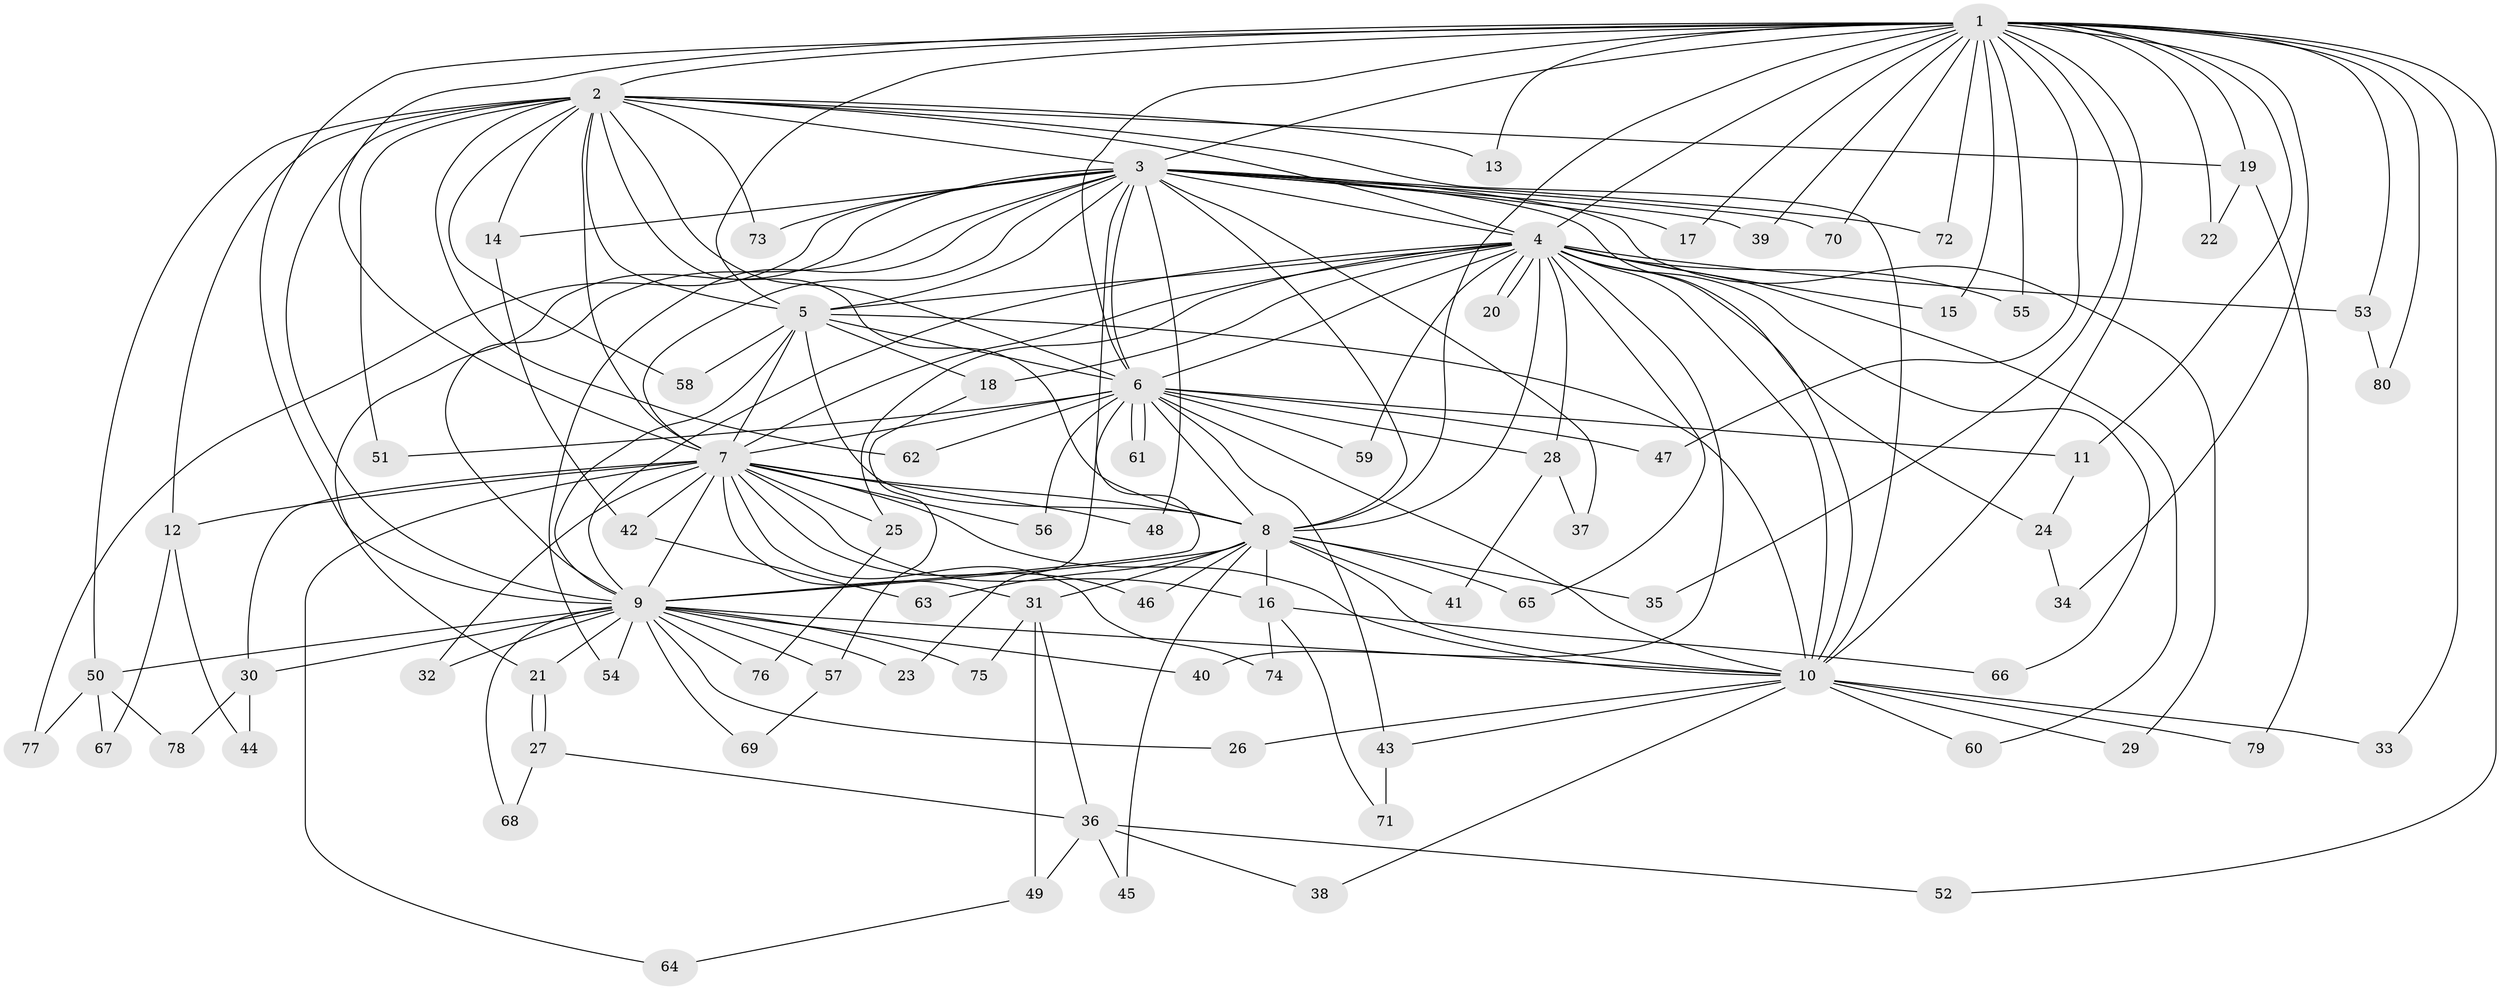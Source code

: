 // coarse degree distribution, {15: 0.020833333333333332, 2: 0.5, 1: 0.2708333333333333, 3: 0.125, 11: 0.020833333333333332, 6: 0.020833333333333332, 21: 0.020833333333333332, 28: 0.020833333333333332}
// Generated by graph-tools (version 1.1) at 2025/49/03/04/25 21:49:50]
// undirected, 80 vertices, 185 edges
graph export_dot {
graph [start="1"]
  node [color=gray90,style=filled];
  1;
  2;
  3;
  4;
  5;
  6;
  7;
  8;
  9;
  10;
  11;
  12;
  13;
  14;
  15;
  16;
  17;
  18;
  19;
  20;
  21;
  22;
  23;
  24;
  25;
  26;
  27;
  28;
  29;
  30;
  31;
  32;
  33;
  34;
  35;
  36;
  37;
  38;
  39;
  40;
  41;
  42;
  43;
  44;
  45;
  46;
  47;
  48;
  49;
  50;
  51;
  52;
  53;
  54;
  55;
  56;
  57;
  58;
  59;
  60;
  61;
  62;
  63;
  64;
  65;
  66;
  67;
  68;
  69;
  70;
  71;
  72;
  73;
  74;
  75;
  76;
  77;
  78;
  79;
  80;
  1 -- 2;
  1 -- 3;
  1 -- 4;
  1 -- 5;
  1 -- 6;
  1 -- 7;
  1 -- 8;
  1 -- 9;
  1 -- 10;
  1 -- 11;
  1 -- 13;
  1 -- 15;
  1 -- 17;
  1 -- 19;
  1 -- 22;
  1 -- 33;
  1 -- 34;
  1 -- 35;
  1 -- 39;
  1 -- 47;
  1 -- 52;
  1 -- 53;
  1 -- 55;
  1 -- 70;
  1 -- 72;
  1 -- 80;
  2 -- 3;
  2 -- 4;
  2 -- 5;
  2 -- 6;
  2 -- 7;
  2 -- 8;
  2 -- 9;
  2 -- 10;
  2 -- 12;
  2 -- 13;
  2 -- 14;
  2 -- 19;
  2 -- 50;
  2 -- 51;
  2 -- 58;
  2 -- 62;
  2 -- 73;
  3 -- 4;
  3 -- 5;
  3 -- 6;
  3 -- 7;
  3 -- 8;
  3 -- 9;
  3 -- 10;
  3 -- 14;
  3 -- 17;
  3 -- 21;
  3 -- 23;
  3 -- 29;
  3 -- 37;
  3 -- 39;
  3 -- 48;
  3 -- 54;
  3 -- 70;
  3 -- 72;
  3 -- 73;
  3 -- 77;
  4 -- 5;
  4 -- 6;
  4 -- 7;
  4 -- 8;
  4 -- 9;
  4 -- 10;
  4 -- 15;
  4 -- 18;
  4 -- 20;
  4 -- 20;
  4 -- 24;
  4 -- 25;
  4 -- 28;
  4 -- 40;
  4 -- 53;
  4 -- 55;
  4 -- 59;
  4 -- 60;
  4 -- 65;
  4 -- 66;
  5 -- 6;
  5 -- 7;
  5 -- 8;
  5 -- 9;
  5 -- 10;
  5 -- 18;
  5 -- 58;
  6 -- 7;
  6 -- 8;
  6 -- 9;
  6 -- 10;
  6 -- 11;
  6 -- 28;
  6 -- 43;
  6 -- 47;
  6 -- 51;
  6 -- 56;
  6 -- 59;
  6 -- 61;
  6 -- 61;
  6 -- 62;
  7 -- 8;
  7 -- 9;
  7 -- 10;
  7 -- 12;
  7 -- 16;
  7 -- 25;
  7 -- 30;
  7 -- 31;
  7 -- 32;
  7 -- 42;
  7 -- 46;
  7 -- 48;
  7 -- 56;
  7 -- 64;
  7 -- 74;
  8 -- 9;
  8 -- 10;
  8 -- 16;
  8 -- 31;
  8 -- 35;
  8 -- 41;
  8 -- 45;
  8 -- 46;
  8 -- 63;
  8 -- 65;
  9 -- 10;
  9 -- 21;
  9 -- 23;
  9 -- 26;
  9 -- 30;
  9 -- 32;
  9 -- 40;
  9 -- 50;
  9 -- 54;
  9 -- 57;
  9 -- 68;
  9 -- 69;
  9 -- 75;
  9 -- 76;
  10 -- 26;
  10 -- 29;
  10 -- 33;
  10 -- 38;
  10 -- 43;
  10 -- 60;
  10 -- 79;
  11 -- 24;
  12 -- 44;
  12 -- 67;
  14 -- 42;
  16 -- 66;
  16 -- 71;
  16 -- 74;
  18 -- 57;
  19 -- 22;
  19 -- 79;
  21 -- 27;
  21 -- 27;
  24 -- 34;
  25 -- 76;
  27 -- 36;
  27 -- 68;
  28 -- 37;
  28 -- 41;
  30 -- 44;
  30 -- 78;
  31 -- 36;
  31 -- 49;
  31 -- 75;
  36 -- 38;
  36 -- 45;
  36 -- 49;
  36 -- 52;
  42 -- 63;
  43 -- 71;
  49 -- 64;
  50 -- 67;
  50 -- 77;
  50 -- 78;
  53 -- 80;
  57 -- 69;
}
